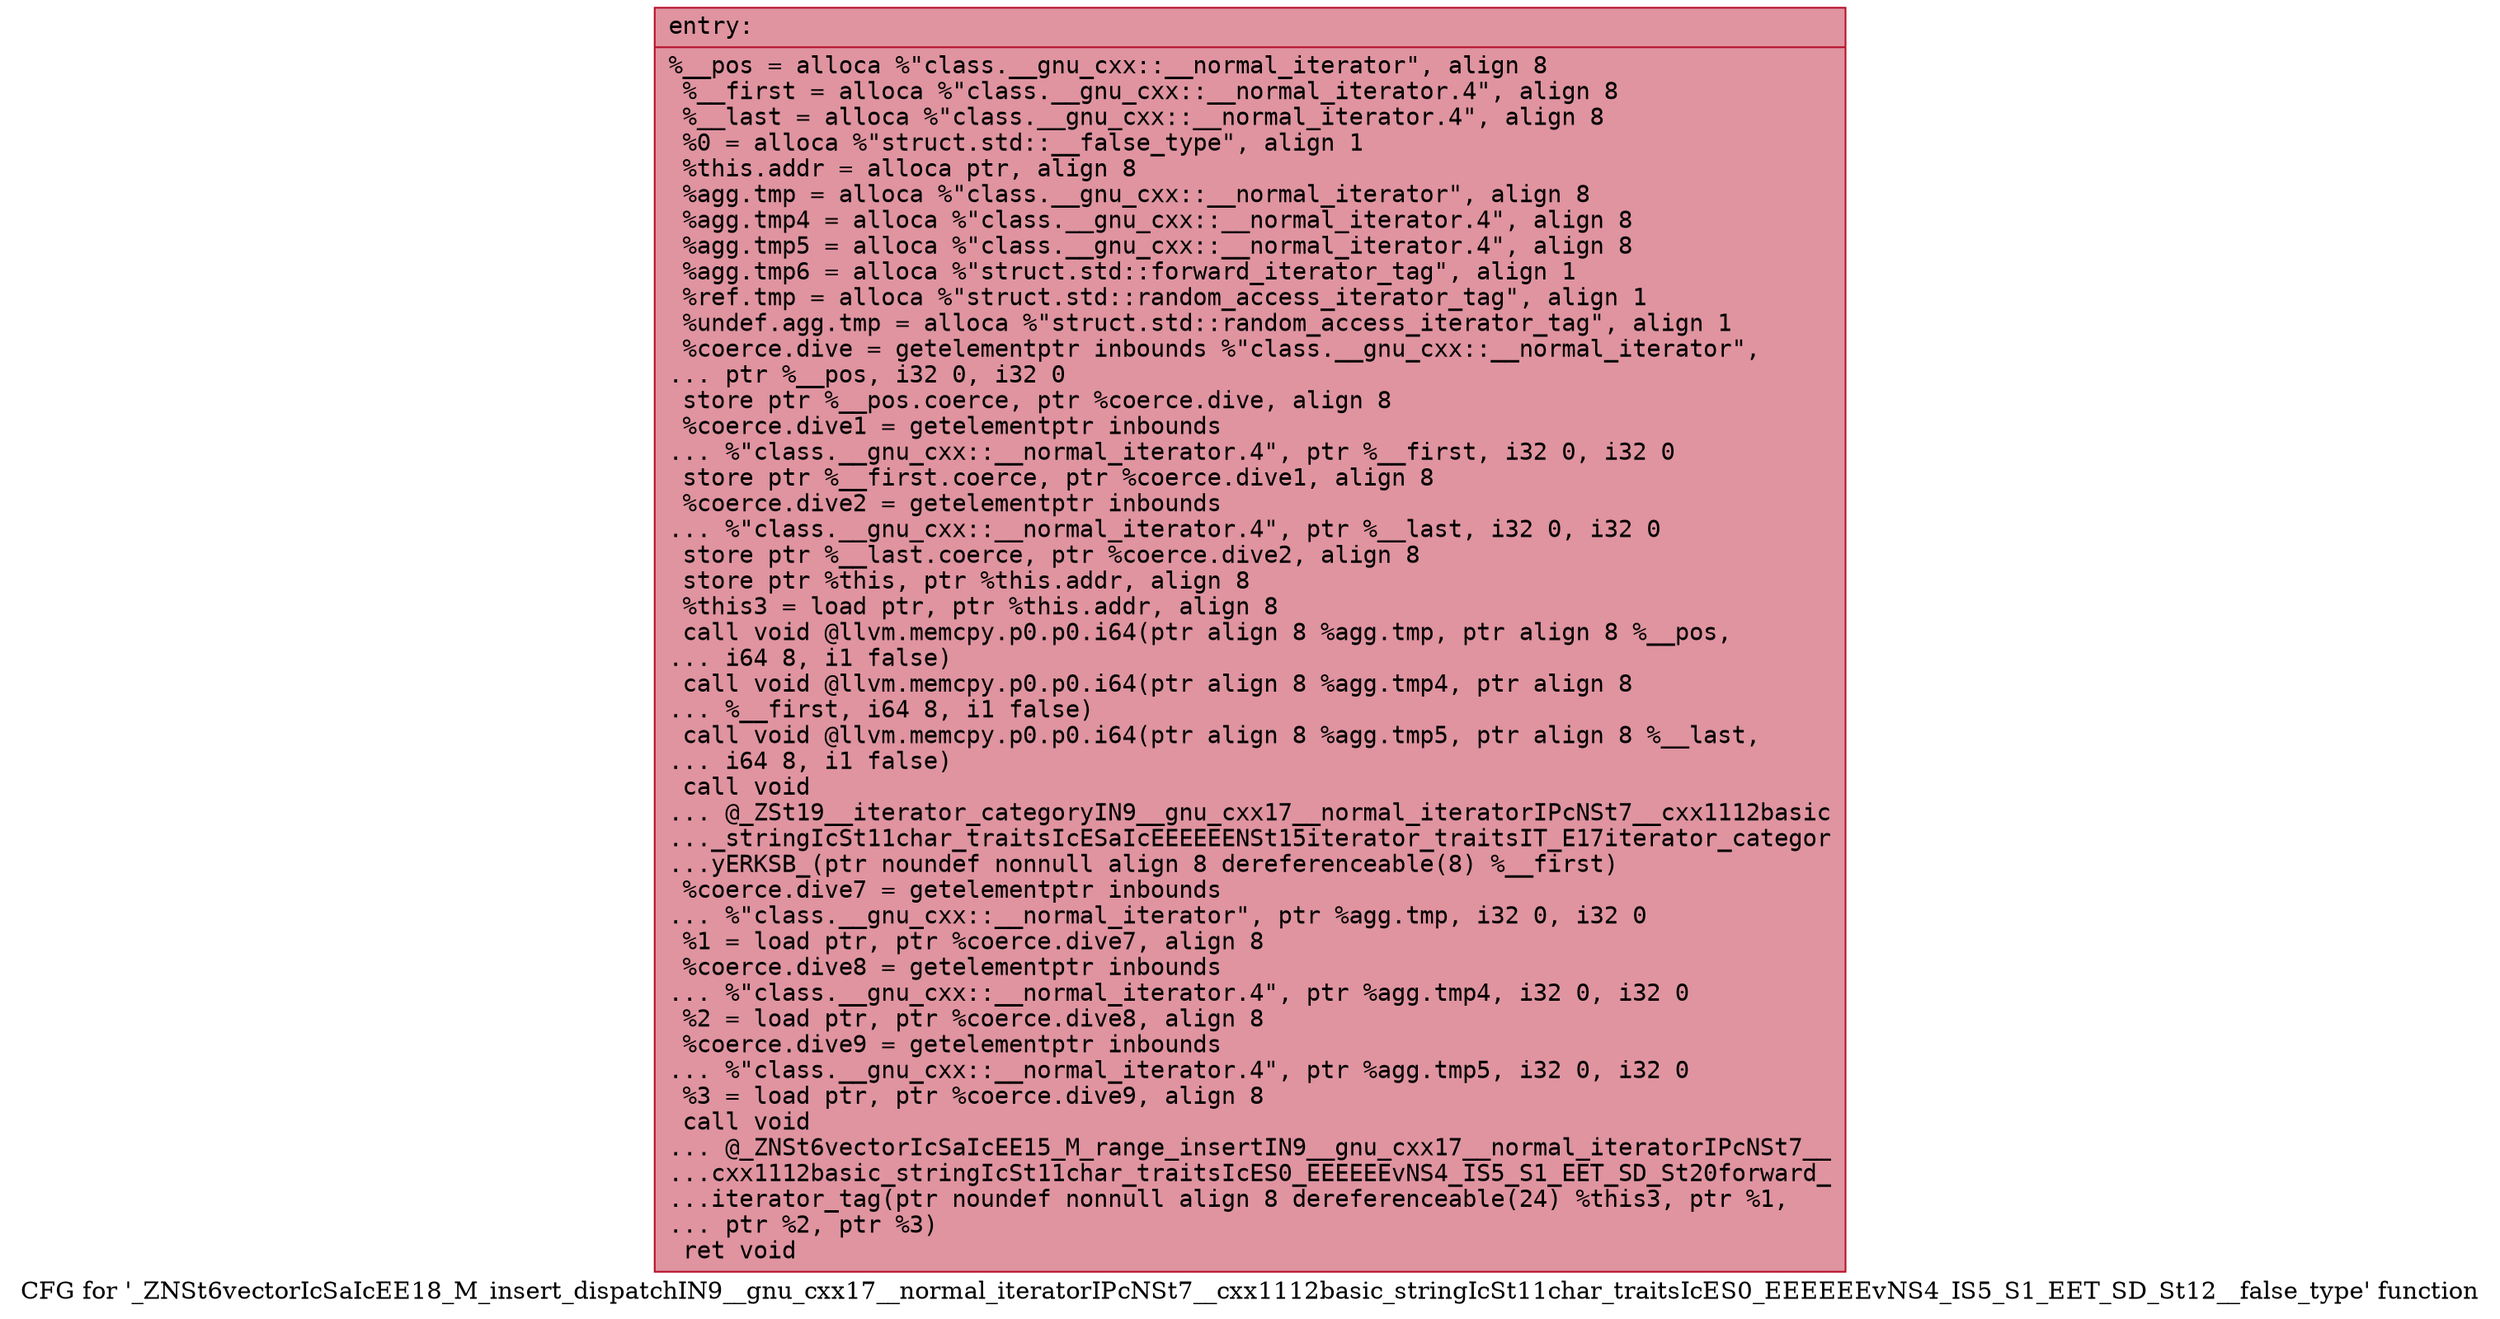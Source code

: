 digraph "CFG for '_ZNSt6vectorIcSaIcEE18_M_insert_dispatchIN9__gnu_cxx17__normal_iteratorIPcNSt7__cxx1112basic_stringIcSt11char_traitsIcES0_EEEEEEvNS4_IS5_S1_EET_SD_St12__false_type' function" {
	label="CFG for '_ZNSt6vectorIcSaIcEE18_M_insert_dispatchIN9__gnu_cxx17__normal_iteratorIPcNSt7__cxx1112basic_stringIcSt11char_traitsIcES0_EEEEEEvNS4_IS5_S1_EET_SD_St12__false_type' function";

	Node0x5555abc86260 [shape=record,color="#b70d28ff", style=filled, fillcolor="#b70d2870" fontname="Courier",label="{entry:\l|  %__pos = alloca %\"class.__gnu_cxx::__normal_iterator\", align 8\l  %__first = alloca %\"class.__gnu_cxx::__normal_iterator.4\", align 8\l  %__last = alloca %\"class.__gnu_cxx::__normal_iterator.4\", align 8\l  %0 = alloca %\"struct.std::__false_type\", align 1\l  %this.addr = alloca ptr, align 8\l  %agg.tmp = alloca %\"class.__gnu_cxx::__normal_iterator\", align 8\l  %agg.tmp4 = alloca %\"class.__gnu_cxx::__normal_iterator.4\", align 8\l  %agg.tmp5 = alloca %\"class.__gnu_cxx::__normal_iterator.4\", align 8\l  %agg.tmp6 = alloca %\"struct.std::forward_iterator_tag\", align 1\l  %ref.tmp = alloca %\"struct.std::random_access_iterator_tag\", align 1\l  %undef.agg.tmp = alloca %\"struct.std::random_access_iterator_tag\", align 1\l  %coerce.dive = getelementptr inbounds %\"class.__gnu_cxx::__normal_iterator\",\l... ptr %__pos, i32 0, i32 0\l  store ptr %__pos.coerce, ptr %coerce.dive, align 8\l  %coerce.dive1 = getelementptr inbounds\l... %\"class.__gnu_cxx::__normal_iterator.4\", ptr %__first, i32 0, i32 0\l  store ptr %__first.coerce, ptr %coerce.dive1, align 8\l  %coerce.dive2 = getelementptr inbounds\l... %\"class.__gnu_cxx::__normal_iterator.4\", ptr %__last, i32 0, i32 0\l  store ptr %__last.coerce, ptr %coerce.dive2, align 8\l  store ptr %this, ptr %this.addr, align 8\l  %this3 = load ptr, ptr %this.addr, align 8\l  call void @llvm.memcpy.p0.p0.i64(ptr align 8 %agg.tmp, ptr align 8 %__pos,\l... i64 8, i1 false)\l  call void @llvm.memcpy.p0.p0.i64(ptr align 8 %agg.tmp4, ptr align 8\l... %__first, i64 8, i1 false)\l  call void @llvm.memcpy.p0.p0.i64(ptr align 8 %agg.tmp5, ptr align 8 %__last,\l... i64 8, i1 false)\l  call void\l... @_ZSt19__iterator_categoryIN9__gnu_cxx17__normal_iteratorIPcNSt7__cxx1112basic\l..._stringIcSt11char_traitsIcESaIcEEEEEENSt15iterator_traitsIT_E17iterator_categor\l...yERKSB_(ptr noundef nonnull align 8 dereferenceable(8) %__first)\l  %coerce.dive7 = getelementptr inbounds\l... %\"class.__gnu_cxx::__normal_iterator\", ptr %agg.tmp, i32 0, i32 0\l  %1 = load ptr, ptr %coerce.dive7, align 8\l  %coerce.dive8 = getelementptr inbounds\l... %\"class.__gnu_cxx::__normal_iterator.4\", ptr %agg.tmp4, i32 0, i32 0\l  %2 = load ptr, ptr %coerce.dive8, align 8\l  %coerce.dive9 = getelementptr inbounds\l... %\"class.__gnu_cxx::__normal_iterator.4\", ptr %agg.tmp5, i32 0, i32 0\l  %3 = load ptr, ptr %coerce.dive9, align 8\l  call void\l... @_ZNSt6vectorIcSaIcEE15_M_range_insertIN9__gnu_cxx17__normal_iteratorIPcNSt7__\l...cxx1112basic_stringIcSt11char_traitsIcES0_EEEEEEvNS4_IS5_S1_EET_SD_St20forward_\l...iterator_tag(ptr noundef nonnull align 8 dereferenceable(24) %this3, ptr %1,\l... ptr %2, ptr %3)\l  ret void\l}"];
}

